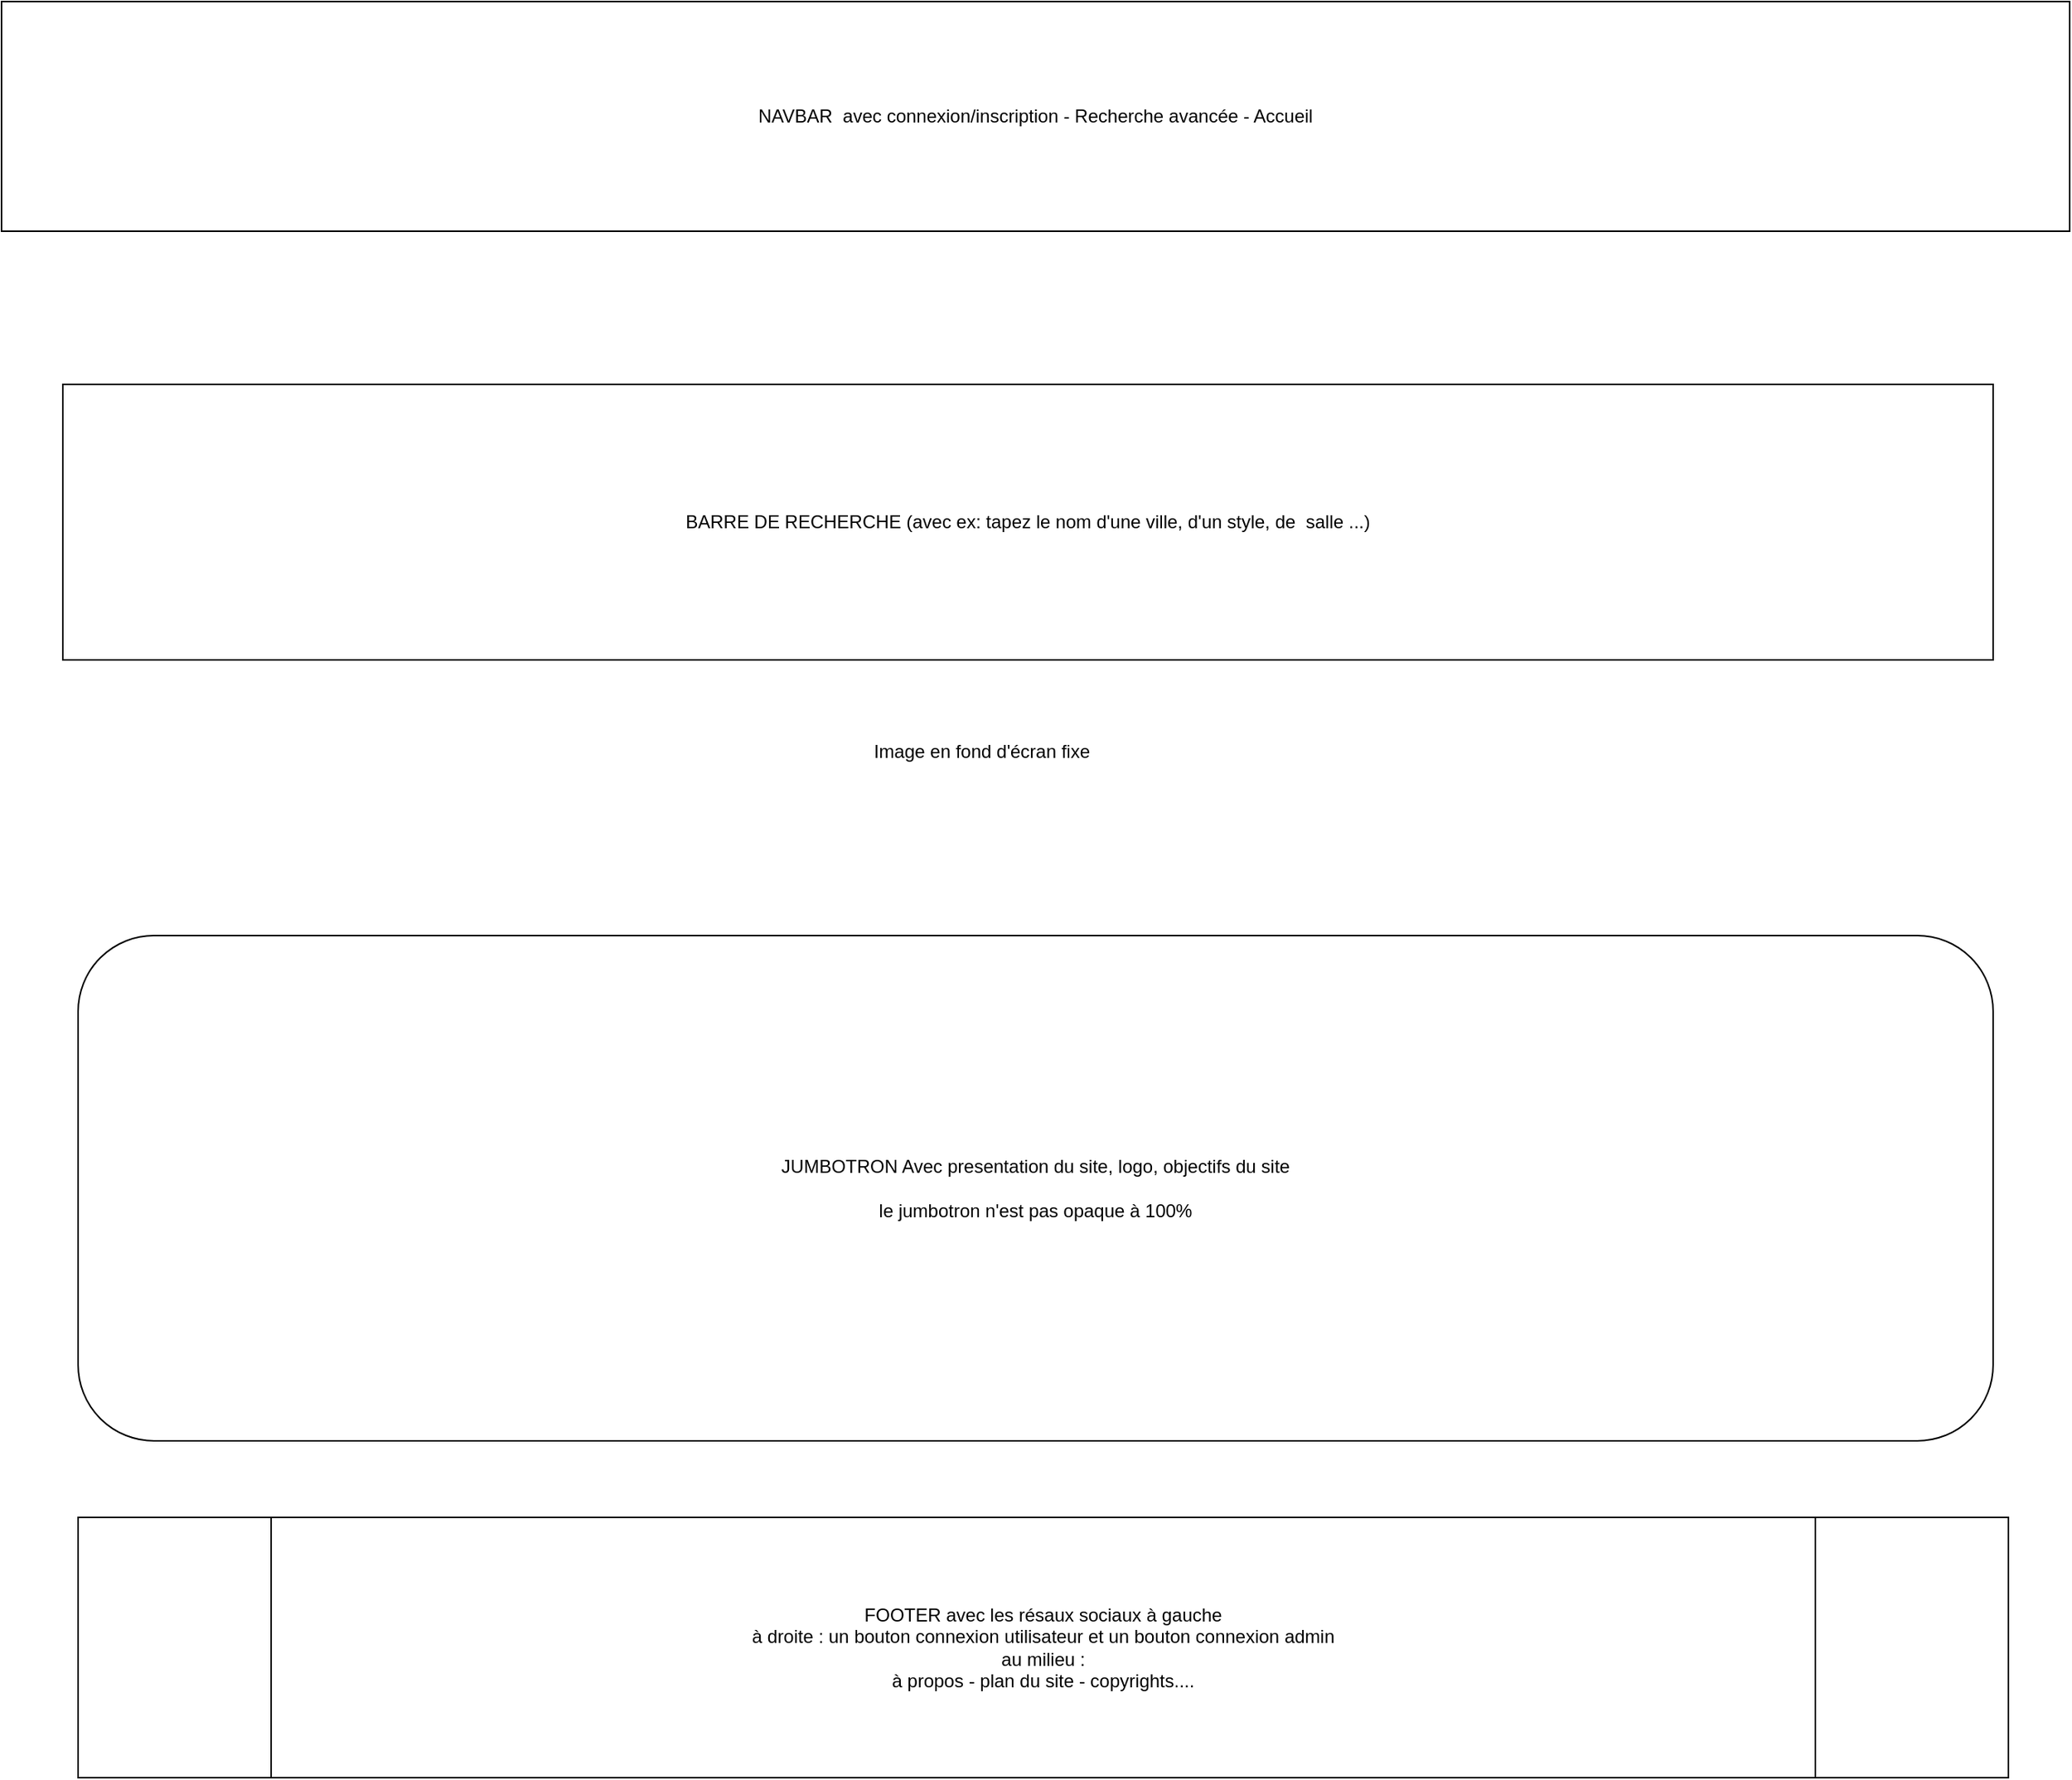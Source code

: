 <mxfile version="12.9.5" type="github" pages="4"><diagram id="JXPBG6zlKkRhqMshlDx_" name="Accueil"><mxGraphModel dx="2249" dy="769" grid="1" gridSize="10" guides="1" tooltips="1" connect="1" arrows="1" fold="1" page="1" pageScale="1" pageWidth="827" pageHeight="1169" math="0" shadow="0"><root><mxCell id="0"/><mxCell id="1" parent="0"/><mxCell id="bNF7cnKBN-Ea8MwIjwYV-1" value="BARRE DE RECHERCHE (avec ex: tapez le nom d'une ville, d'un style, de&amp;nbsp; salle ...)" style="rounded=0;whiteSpace=wrap;html=1;" vertex="1" parent="1"><mxGeometry x="-480" y="250" width="1260" height="180" as="geometry"/></mxCell><mxCell id="bNF7cnKBN-Ea8MwIjwYV-10" value="&lt;div&gt;NAVBAR&amp;nbsp; avec connexion/inscription - Recherche avancée - Accueil&lt;br&gt;&lt;/div&gt;" style="rounded=0;whiteSpace=wrap;html=1;" vertex="1" parent="1"><mxGeometry x="-520" width="1350" height="150" as="geometry"/></mxCell><mxCell id="bNF7cnKBN-Ea8MwIjwYV-11" value="Image en fond d'écran fixe" style="text;html=1;strokeColor=none;fillColor=none;align=center;verticalAlign=middle;whiteSpace=wrap;rounded=0;" vertex="1" parent="1"><mxGeometry x="-310" y="400" width="860" height="180" as="geometry"/></mxCell><mxCell id="bNF7cnKBN-Ea8MwIjwYV-12" value="&lt;div&gt;JUMBOTRON Avec presentation du site, logo, objectifs du site&lt;/div&gt;&lt;div&gt;&lt;br&gt;&lt;/div&gt;&lt;div&gt;le jumbotron n'est pas opaque à 100%&lt;br&gt;&lt;/div&gt;" style="rounded=1;whiteSpace=wrap;html=1;" vertex="1" parent="1"><mxGeometry x="-470" y="610" width="1250" height="330" as="geometry"/></mxCell><mxCell id="bNF7cnKBN-Ea8MwIjwYV-13" value="FOOTER avec les résaux sociaux à gauche &lt;br&gt;&lt;div&gt;à droite : un bouton connexion utilisateur et un bouton connexion admin&lt;/div&gt;&lt;div&gt;au milieu : &lt;br&gt;&lt;/div&gt;&lt;div&gt;à propos - plan du site - copyrights....&lt;br&gt;&lt;/div&gt;" style="shape=process;whiteSpace=wrap;html=1;backgroundOutline=1;" vertex="1" parent="1"><mxGeometry x="-470" y="990" width="1260" height="170" as="geometry"/></mxCell></root></mxGraphModel></diagram><diagram id="W3DoXYsR31zV03WXHz5v" name="LOGIN"><mxGraphModel dx="1422" dy="769" grid="1" gridSize="10" guides="1" tooltips="1" connect="1" arrows="1" fold="1" page="1" pageScale="1" pageWidth="827" pageHeight="1169" math="0" shadow="0"><root><mxCell id="1v7C1g6YXAl5PxFuN2kW-0"/><mxCell id="1v7C1g6YXAl5PxFuN2kW-1" parent="1v7C1g6YXAl5PxFuN2kW-0"/><mxCell id="1v7C1g6YXAl5PxFuN2kW-2" value="NAVBAR (toujours)" style="rounded=0;whiteSpace=wrap;html=1;" vertex="1" parent="1v7C1g6YXAl5PxFuN2kW-1"><mxGeometry x="20" y="20" width="790" height="100" as="geometry"/></mxCell><mxCell id="1v7C1g6YXAl5PxFuN2kW-3" value="&lt;div&gt;LOGIN : &lt;br&gt;&lt;/div&gt;&lt;div&gt;MOT DE PASSE:&lt;/div&gt;&lt;div&gt;&lt;br&gt;&lt;/div&gt;&lt;div&gt;&lt;br&gt;&lt;/div&gt;&lt;div&gt;&lt;br&gt;&lt;/div&gt;&lt;div&gt;&lt;br&gt;&lt;/div&gt;&lt;div&gt;&lt;br&gt;&lt;/div&gt;&lt;div&gt;&lt;br&gt;&lt;/div&gt;&lt;div&gt;&lt;br&gt;&lt;/div&gt;&lt;div&gt;PAS ENCORE INSCRIT : Rediretion vers page inscription&lt;br&gt;&lt;/div&gt;" style="whiteSpace=wrap;html=1;aspect=fixed;" vertex="1" parent="1v7C1g6YXAl5PxFuN2kW-1"><mxGeometry x="20" y="150" width="790" height="790" as="geometry"/></mxCell><mxCell id="1v7C1g6YXAl5PxFuN2kW-4" value="FOOTER" style="rounded=0;whiteSpace=wrap;html=1;" vertex="1" parent="1v7C1g6YXAl5PxFuN2kW-1"><mxGeometry x="20" y="1000" width="770" height="150" as="geometry"/></mxCell></root></mxGraphModel></diagram><diagram id="IXhKO6ru3DFKLMIy7CAP" name="Inscription"><mxGraphModel dx="1422" dy="769" grid="1" gridSize="10" guides="1" tooltips="1" connect="1" arrows="1" fold="1" page="1" pageScale="1" pageWidth="827" pageHeight="1169" math="0" shadow="0"><root><mxCell id="LV5FXZ9PvnR3YdE2vqe0-0"/><mxCell id="LV5FXZ9PvnR3YdE2vqe0-1" parent="LV5FXZ9PvnR3YdE2vqe0-0"/><mxCell id="LV5FXZ9PvnR3YdE2vqe0-2" value="NAVBAR" style="rounded=0;whiteSpace=wrap;html=1;" vertex="1" parent="LV5FXZ9PvnR3YdE2vqe0-1"><mxGeometry x="20" y="30" width="780" height="60" as="geometry"/></mxCell><mxCell id="LV5FXZ9PvnR3YdE2vqe0-3" value="INCRIPTION" style="rounded=1;whiteSpace=wrap;html=1;" vertex="1" parent="LV5FXZ9PvnR3YdE2vqe0-1"><mxGeometry x="354" y="110" width="120" height="60" as="geometry"/></mxCell><mxCell id="LV5FXZ9PvnR3YdE2vqe0-4" value="&lt;div&gt;ous êtes Musicien&lt;/div&gt;&lt;div&gt;ou Manager&lt;br&gt;&lt;/div&gt;" style="ellipse;whiteSpace=wrap;html=1;" vertex="1" parent="LV5FXZ9PvnR3YdE2vqe0-1"><mxGeometry x="130" y="200" width="120" height="80" as="geometry"/></mxCell><mxCell id="LV5FXZ9PvnR3YdE2vqe0-5" value="Vous êtes une salle" style="ellipse;whiteSpace=wrap;html=1;" vertex="1" parent="LV5FXZ9PvnR3YdE2vqe0-1"><mxGeometry x="580" y="200" width="120" height="80" as="geometry"/></mxCell><mxCell id="LV5FXZ9PvnR3YdE2vqe0-6" value="" style="endArrow=classic;html=1;" edge="1" parent="LV5FXZ9PvnR3YdE2vqe0-1"><mxGeometry width="50" height="50" relative="1" as="geometry"><mxPoint x="189.5" y="280" as="sourcePoint"/><mxPoint x="189.5" y="350" as="targetPoint"/></mxGeometry></mxCell><mxCell id="LV5FXZ9PvnR3YdE2vqe0-7" value="" style="endArrow=classic;html=1;" edge="1" parent="LV5FXZ9PvnR3YdE2vqe0-1"><mxGeometry width="50" height="50" relative="1" as="geometry"><mxPoint x="639.5" y="280" as="sourcePoint"/><mxPoint x="640" y="360" as="targetPoint"/><Array as="points"/></mxGeometry></mxCell><mxCell id="LV5FXZ9PvnR3YdE2vqe0-8" value="FORMULAIRE D'INSCRIPTION SALLE" style="whiteSpace=wrap;html=1;aspect=fixed;" vertex="1" parent="LV5FXZ9PvnR3YdE2vqe0-1"><mxGeometry x="520" y="360" width="260" height="260" as="geometry"/></mxCell><mxCell id="LV5FXZ9PvnR3YdE2vqe0-9" value="FORMULAIRE D'INSCRIPTION MUSICIEN" style="whiteSpace=wrap;html=1;aspect=fixed;" vertex="1" parent="LV5FXZ9PvnR3YdE2vqe0-1"><mxGeometry x="70" y="360" width="260" height="260" as="geometry"/></mxCell><mxCell id="LV5FXZ9PvnR3YdE2vqe0-10" value="FOOTER" style="rounded=0;whiteSpace=wrap;html=1;" vertex="1" parent="LV5FXZ9PvnR3YdE2vqe0-1"><mxGeometry x="50" y="880" width="740" height="110" as="geometry"/></mxCell></root></mxGraphModel></diagram><diagram id="PDcRMkrB2E4swF73J-_v" name="Page-4"><mxGraphModel dx="1422" dy="769" grid="1" gridSize="10" guides="1" tooltips="1" connect="1" arrows="1" fold="1" page="1" pageScale="1" pageWidth="827" pageHeight="1169" math="0" shadow="0"><root><mxCell id="ZXKMn1BVnl_lgCu5XP4B-0"/><mxCell id="ZXKMn1BVnl_lgCu5XP4B-1" parent="ZXKMn1BVnl_lgCu5XP4B-0"/><mxCell id="ZXKMn1BVnl_lgCu5XP4B-2" value="NAVBAR" style="rounded=0;whiteSpace=wrap;html=1;" vertex="1" parent="ZXKMn1BVnl_lgCu5XP4B-1"><mxGeometry x="50" y="10" width="740" height="60" as="geometry"/></mxCell><mxCell id="ZXKMn1BVnl_lgCu5XP4B-5" value="PAGE DES SALLES AVEC LEURS INFOS" style="whiteSpace=wrap;html=1;aspect=fixed;" vertex="1" parent="ZXKMn1BVnl_lgCu5XP4B-1"><mxGeometry x="50" y="90" width="740" height="740" as="geometry"/></mxCell></root></mxGraphModel></diagram></mxfile>